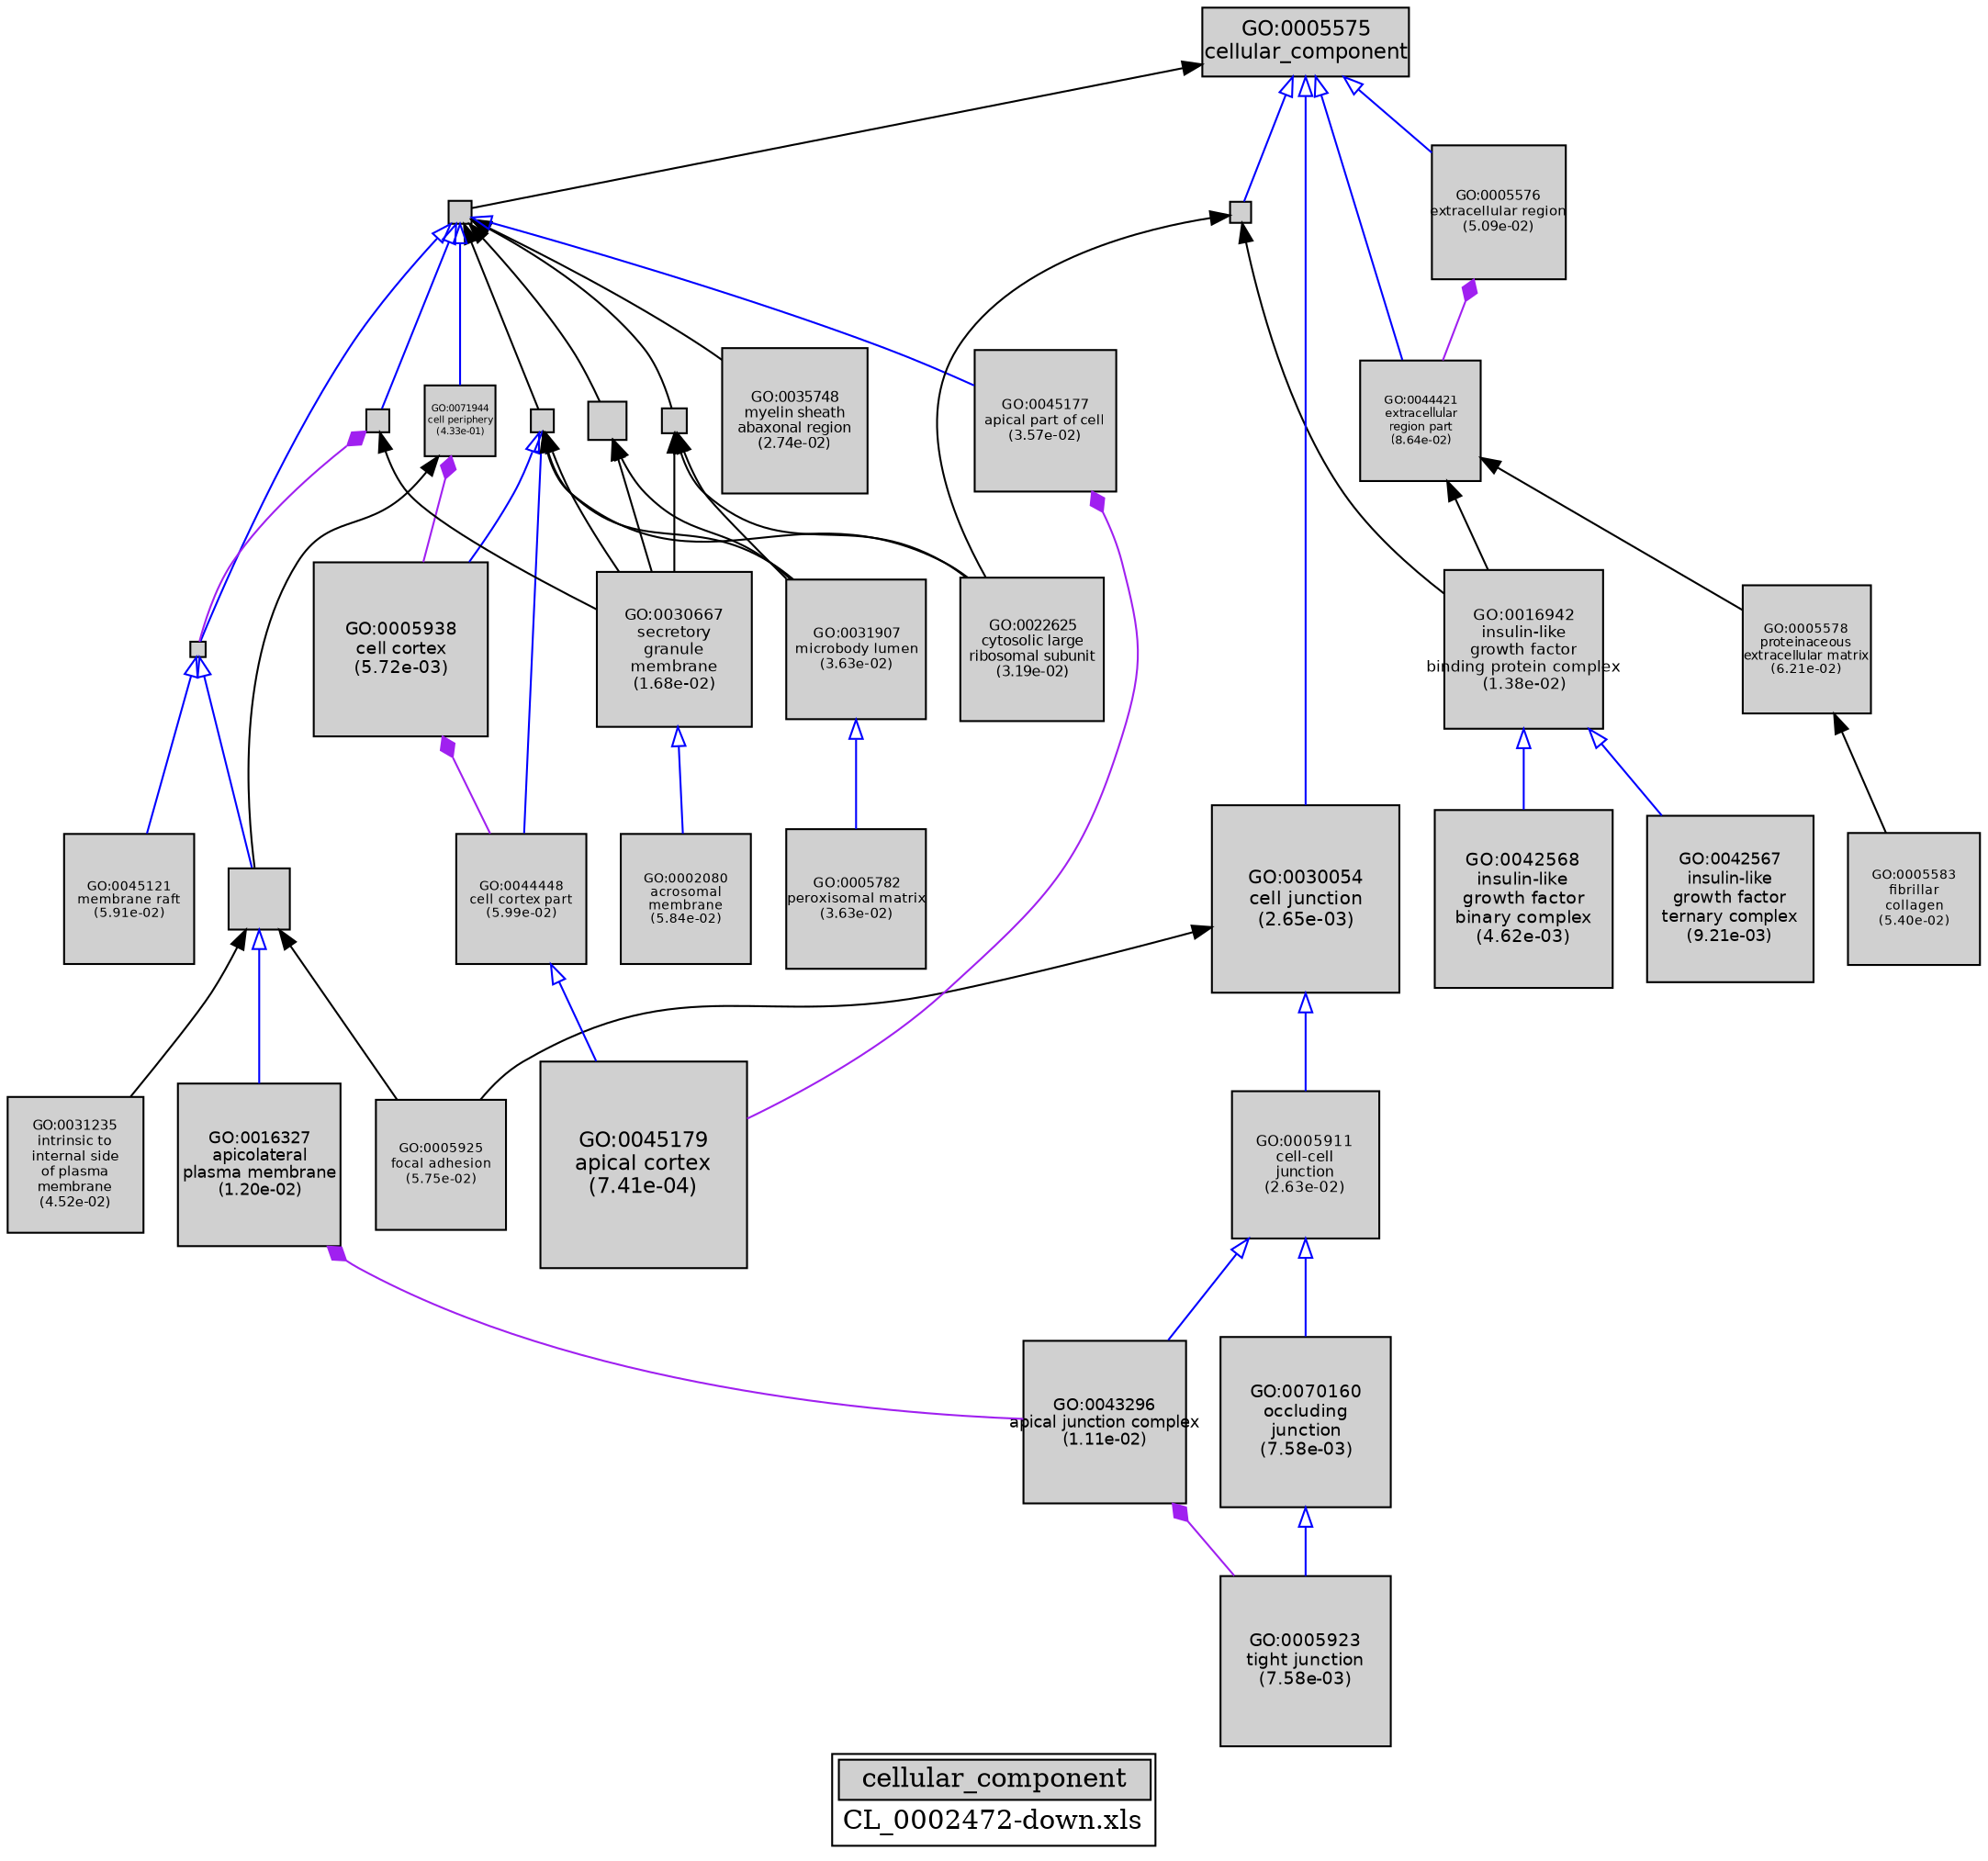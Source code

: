 digraph "cellular_component" {
graph [ bgcolor = "#FFFFFF", label = <<TABLE COLOR="black" BGCOLOR="white"><TR><TD COLSPAN="2" BGCOLOR="#D0D0D0"><FONT COLOR="black">cellular_component</FONT></TD></TR><TR><TD BORDER="0">CL_0002472-down.xls</TD></TR></TABLE>> ];
node [ fontname = "Helvetica" ];

subgraph "nodes" {

node [ style = "filled", fixedsize = "true", width = 1, shape = "box", fontsize = 9, fillcolor = "#D0D0D0", fontcolor = "black", color = "black" ];

"GO:0044446" [ URL = "#GO:0044446", label = "", width = 0.180016257011, shape = "box", height = 0.180016257011 ];
"GO:0030054" [ URL = "#GO:0030054", label = <<TABLE BORDER="0"><TR><TD>GO:0030054<BR/>cell junction<BR/>(2.65e-03)</TD></TR></TABLE>>, width = 1.36142950709, shape = "box", fontsize = 9.80229245106, height = 1.36142950709 ];
"GO:0030667" [ URL = "#GO:0030667", label = <<TABLE BORDER="0"><TR><TD>GO:0030667<BR/>secretory<BR/>granule<BR/>membrane<BR/>(1.68e-02)</TD></TR></TABLE>>, width = 1.13138916345, shape = "box", fontsize = 8.14600197683, height = 1.13138916345 ];
"GO:0042568" [ URL = "#GO:0042568", label = <<TABLE BORDER="0"><TR><TD>GO:0042568<BR/>insulin-like<BR/>growth factor<BR/>binary complex<BR/>(4.62e-03)</TD></TR></TABLE>>, width = 1.29671887028, shape = "box", fontsize = 9.33637586602, height = 1.29671887028 ];
"GO:0044448" [ URL = "#GO:0044448", label = <<TABLE BORDER="0"><TR><TD>GO:0044448<BR/>cell cortex part<BR/>(5.99e-02)</TD></TR></TABLE>>, width = 0.940618235889, shape = "box", fontsize = 6.7724512984, height = 0.940618235889 ];
"GO:0005923" [ URL = "#GO:0005923", label = <<TABLE BORDER="0"><TR><TD>GO:0005923<BR/>tight junction<BR/>(7.58e-03)</TD></TR></TABLE>>, width = 1.2358256798, shape = "box", fontsize = 8.89794489453, height = 1.2358256798 ];
"GO:0005782" [ URL = "#GO:0005782", label = <<TABLE BORDER="0"><TR><TD>GO:0005782<BR/>peroxisomal matrix<BR/>(3.63e-02)</TD></TR></TABLE>>, width = 1.01989163956, shape = "box", fontsize = 7.34321980482, height = 1.01989163956 ];
"GO:0005938" [ URL = "#GO:0005938", label = <<TABLE BORDER="0"><TR><TD>GO:0005938<BR/>cell cortex<BR/>(5.72e-03)</TD></TR></TABLE>>, width = 1.27067289528, shape = "box", fontsize = 9.148844846, height = 1.27067289528 ];
"GO:0044459" [ URL = "#GO:0044459", label = "", width = 0.44788786758, shape = "box", height = 0.44788786758 ];
"GO:0045179" [ URL = "#GO:0045179", label = <<TABLE BORDER="0"><TR><TD>GO:0045179<BR/>apical cortex<BR/>(7.41e-04)</TD></TR></TABLE>>, width = 1.5, shape = "box", fontsize = 10.8, height = 1.5 ];
"GO:0035748" [ URL = "#GO:0035748", label = <<TABLE BORDER="0"><TR><TD>GO:0035748<BR/>myelin sheath<BR/>abaxonal region<BR/>(2.74e-02)</TD></TR></TABLE>>, width = 1.06215519693, shape = "box", fontsize = 7.64751741791, height = 1.06215519693 ];
"GO:0002080" [ URL = "#GO:0002080", label = <<TABLE BORDER="0"><TR><TD>GO:0002080<BR/>acrosomal<BR/>membrane<BR/>(5.84e-02)</TD></TR></TABLE>>, width = 0.944887137728, shape = "box", fontsize = 6.80318739164, height = 0.944887137728 ];
"GO:0042567" [ URL = "#GO:0042567", label = <<TABLE BORDER="0"><TR><TD>GO:0042567<BR/>insulin-like<BR/>growth factor<BR/>ternary complex<BR/>(9.21e-03)</TD></TR></TABLE>>, width = 1.21110361429, shape = "box", fontsize = 8.71994602287, height = 1.21110361429 ];
"GO:0005578" [ URL = "#GO:0005578", label = <<TABLE BORDER="0"><TR><TD>GO:0005578<BR/>proteinaceous<BR/>extracellular matrix<BR/>(6.21e-02)</TD></TR></TABLE>>, width = 0.934581290704, shape = "box", fontsize = 6.72898529307, height = 0.934581290704 ];
"GO:0045121" [ URL = "#GO:0045121", label = <<TABLE BORDER="0"><TR><TD>GO:0045121<BR/>membrane raft<BR/>(5.91e-02)</TD></TR></TABLE>>, width = 0.942918641099, shape = "box", fontsize = 6.78901421591, height = 0.942918641099 ];
"GO:0005576" [ URL = "#GO:0005576", label = <<TABLE BORDER="0"><TR><TD>GO:0005576<BR/>extracellular region<BR/>(5.09e-02)</TD></TR></TABLE>>, width = 0.967079954021, shape = "box", fontsize = 6.96297566895, height = 0.967079954021 ];
"GO:0044421" [ URL = "#GO:0044421", label = <<TABLE BORDER="0"><TR><TD>GO:0044421<BR/>extracellular<BR/>region part<BR/>(8.64e-02)</TD></TR></TABLE>>, width = 0.87802516311, shape = "box", fontsize = 6.32178117439, height = 0.87802516311 ];
"GO:0043231" [ URL = "#GO:0043231", label = "", width = 0.280630871657, shape = "box", height = 0.280630871657 ];
"GO:0043296" [ URL = "#GO:0043296", label = <<TABLE BORDER="0"><TR><TD>GO:0043296<BR/>apical junction complex<BR/>(1.11e-02)</TD></TR></TABLE>>, width = 1.18710978022, shape = "box", fontsize = 8.54719041759, height = 1.18710978022 ];
"GO:0044464" [ URL = "#GO:0044464", label = "", width = 0.172522199519, shape = "box", height = 0.172522199519 ];
"GO:0005583" [ URL = "#GO:0005583", label = <<TABLE BORDER="0"><TR><TD>GO:0005583<BR/>fibrillar<BR/>collagen<BR/>(5.40e-02)</TD></TR></TABLE>>, width = 0.957593142033, shape = "box", fontsize = 6.89467062263, height = 0.957593142033 ];
"GO:0005925" [ URL = "#GO:0005925", label = <<TABLE BORDER="0"><TR><TD>GO:0005925<BR/>focal adhesion<BR/>(5.75e-02)</TD></TR></TABLE>>, width = 0.947451301478, shape = "box", fontsize = 6.82164937064, height = 0.947451301478 ];
"GO:0031907" [ URL = "#GO:0031907", label = <<TABLE BORDER="0"><TR><TD>GO:0031907<BR/>microbody lumen<BR/>(3.63e-02)</TD></TR></TABLE>>, width = 1.01989163956, shape = "box", fontsize = 7.34321980482, height = 1.01989163956 ];
"GO:0022625" [ URL = "#GO:0022625", label = <<TABLE BORDER="0"><TR><TD>GO:0022625<BR/>cytosolic large<BR/>ribosomal subunit<BR/>(3.19e-02)</TD></TR></TABLE>>, width = 1.03969829011, shape = "box", fontsize = 7.48582768882, height = 1.03969829011 ];
"GO:0016327" [ URL = "#GO:0016327", label = <<TABLE BORDER="0"><TR><TD>GO:0016327<BR/>apicolateral<BR/>plasma membrane<BR/>(1.20e-02)</TD></TR></TABLE>>, width = 1.17662283197, shape = "box", fontsize = 8.47168439016, height = 1.17662283197 ];
"GO:0070160" [ URL = "#GO:0070160", label = <<TABLE BORDER="0"><TR><TD>GO:0070160<BR/>occluding<BR/>junction<BR/>(7.58e-03)</TD></TR></TABLE>>, width = 1.2358256798, shape = "box", fontsize = 8.89794489453, height = 1.2358256798 ];
"GO:0044444" [ URL = "#GO:0044444", label = "", width = 0.167280922977, shape = "box", height = 0.167280922977 ];
"GO:0016942" [ URL = "#GO:0016942", label = <<TABLE BORDER="0"><TR><TD>GO:0016942<BR/>insulin-like<BR/>growth factor<BR/>binding protein complex<BR/>(1.38e-02)</TD></TR></TABLE>>, width = 1.15821820083, shape = "box", fontsize = 8.33917104597, height = 1.15821820083 ];
"GO:0071944" [ URL = "#GO:0071944", label = <<TABLE BORDER="0"><TR><TD>GO:0071944<BR/>cell periphery<BR/>(4.33e-01)</TD></TR></TABLE>>, width = 0.519613061265, shape = "box", fontsize = 5.0, height = 0.519613061265 ];
"GO:0044425" [ URL = "#GO:0044425", label = "", width = 0.109565102576, shape = "box", height = 0.109565102576 ];
"GO:0045177" [ URL = "#GO:0045177", label = <<TABLE BORDER="0"><TR><TD>GO:0045177<BR/>apical part of cell<BR/>(3.57e-02)</TD></TR></TABLE>>, width = 1.02239488953, shape = "box", fontsize = 7.36124320464, height = 1.02239488953 ];
"GO:0032991" [ URL = "#GO:0032991", label = "", width = 0.146491437416, shape = "box", height = 0.146491437416 ];
"GO:0031235" [ URL = "#GO:0031235", label = <<TABLE BORDER="0"><TR><TD>GO:0031235<BR/>intrinsic to<BR/>internal side<BR/>of plasma<BR/>membrane<BR/>(4.52e-02)</TD></TR></TABLE>>, width = 0.986022050711, shape = "box", fontsize = 7.09935876512, height = 0.986022050711 ];
"GO:0016020" [ URL = "#GO:0016020", label = "", width = 0.168670056195, shape = "box", height = 0.168670056195 ];
"GO:0005575" [ URL = "#GO:0005575", label = <<TABLE BORDER="0"><TR><TD>GO:0005575<BR/>cellular_component</TD></TR></TABLE>>, width = 1.5, shape = "box", fontsize = 10.8 ];
"GO:0005911" [ URL = "#GO:0005911", label = <<TABLE BORDER="0"><TR><TD>GO:0005911<BR/>cell-cell<BR/>junction<BR/>(2.63e-02)</TD></TR></TABLE>>, width = 1.06810648123, shape = "box", fontsize = 7.69036666486, height = 1.06810648123 ];
}
subgraph "edges" {


edge [ dir = "back", weight = 1 ];
subgraph "regulates" {


edge [ color = "cyan", arrowtail = "none" ];
subgraph "positive" {


edge [ color = "green", arrowtail = "vee" ];
}
subgraph "negative" {


edge [ color = "red", arrowtail = "tee" ];
}
}
subgraph "part_of" {


edge [ color = "purple", arrowtail = "diamond", weight = 2.5 ];
"GO:0005576" -> "GO:0044421";
"GO:0016327" -> "GO:0043296";
"GO:0005938" -> "GO:0044448";
"GO:0045177" -> "GO:0045179";
"GO:0043296" -> "GO:0005923";
"GO:0016020" -> "GO:0044425";
"GO:0071944" -> "GO:0005938";
}
subgraph "is_a" {


edge [ color = "blue", arrowtail = "empty", weight = 5.0 ];
"GO:0016942" -> "GO:0042567";
"GO:0044464" -> "GO:0016020";
"GO:0044425" -> "GO:0045121";
"GO:0005575" -> "GO:0044421";
"GO:0044464" -> "GO:0071944";
"GO:0044464" -> "GO:0045177";
"GO:0044464" -> "GO:0044425";
"GO:0005911" -> "GO:0043296";
"GO:0044459" -> "GO:0016327";
"GO:0005911" -> "GO:0070160";
"GO:0044444" -> "GO:0044448";
"GO:0005575" -> "GO:0030054";
"GO:0044425" -> "GO:0044459";
"GO:0005575" -> "GO:0005576";
"GO:0070160" -> "GO:0005923";
"GO:0030054" -> "GO:0005911";
"GO:0005575" -> "GO:0032991";
"GO:0030667" -> "GO:0002080";
"GO:0016942" -> "GO:0042568";
"GO:0044444" -> "GO:0005938";
"GO:0031907" -> "GO:0005782";
"GO:0044448" -> "GO:0045179";
}
"GO:0043231" -> "GO:0031907";
"GO:0044446" -> "GO:0031907";
"GO:0032991" -> "GO:0016942";
"GO:0043231" -> "GO:0030667";
"GO:0071944" -> "GO:0044459";
"GO:0005575" -> "GO:0044464";
"GO:0044444" -> "GO:0031907";
"GO:0005578" -> "GO:0005583";
"GO:0044459" -> "GO:0005925";
"GO:0044464" -> "GO:0044444";
"GO:0044444" -> "GO:0030667";
"GO:0044421" -> "GO:0016942";
"GO:0016020" -> "GO:0030667";
"GO:0044446" -> "GO:0022625";
"GO:0044446" -> "GO:0030667";
"GO:0032991" -> "GO:0022625";
"GO:0044464" -> "GO:0043231";
"GO:0044444" -> "GO:0022625";
"GO:0044421" -> "GO:0005578";
"GO:0044459" -> "GO:0031235";
"GO:0044464" -> "GO:0044446";
"GO:0030054" -> "GO:0005925";
"GO:0044464" -> "GO:0035748";
}
}

